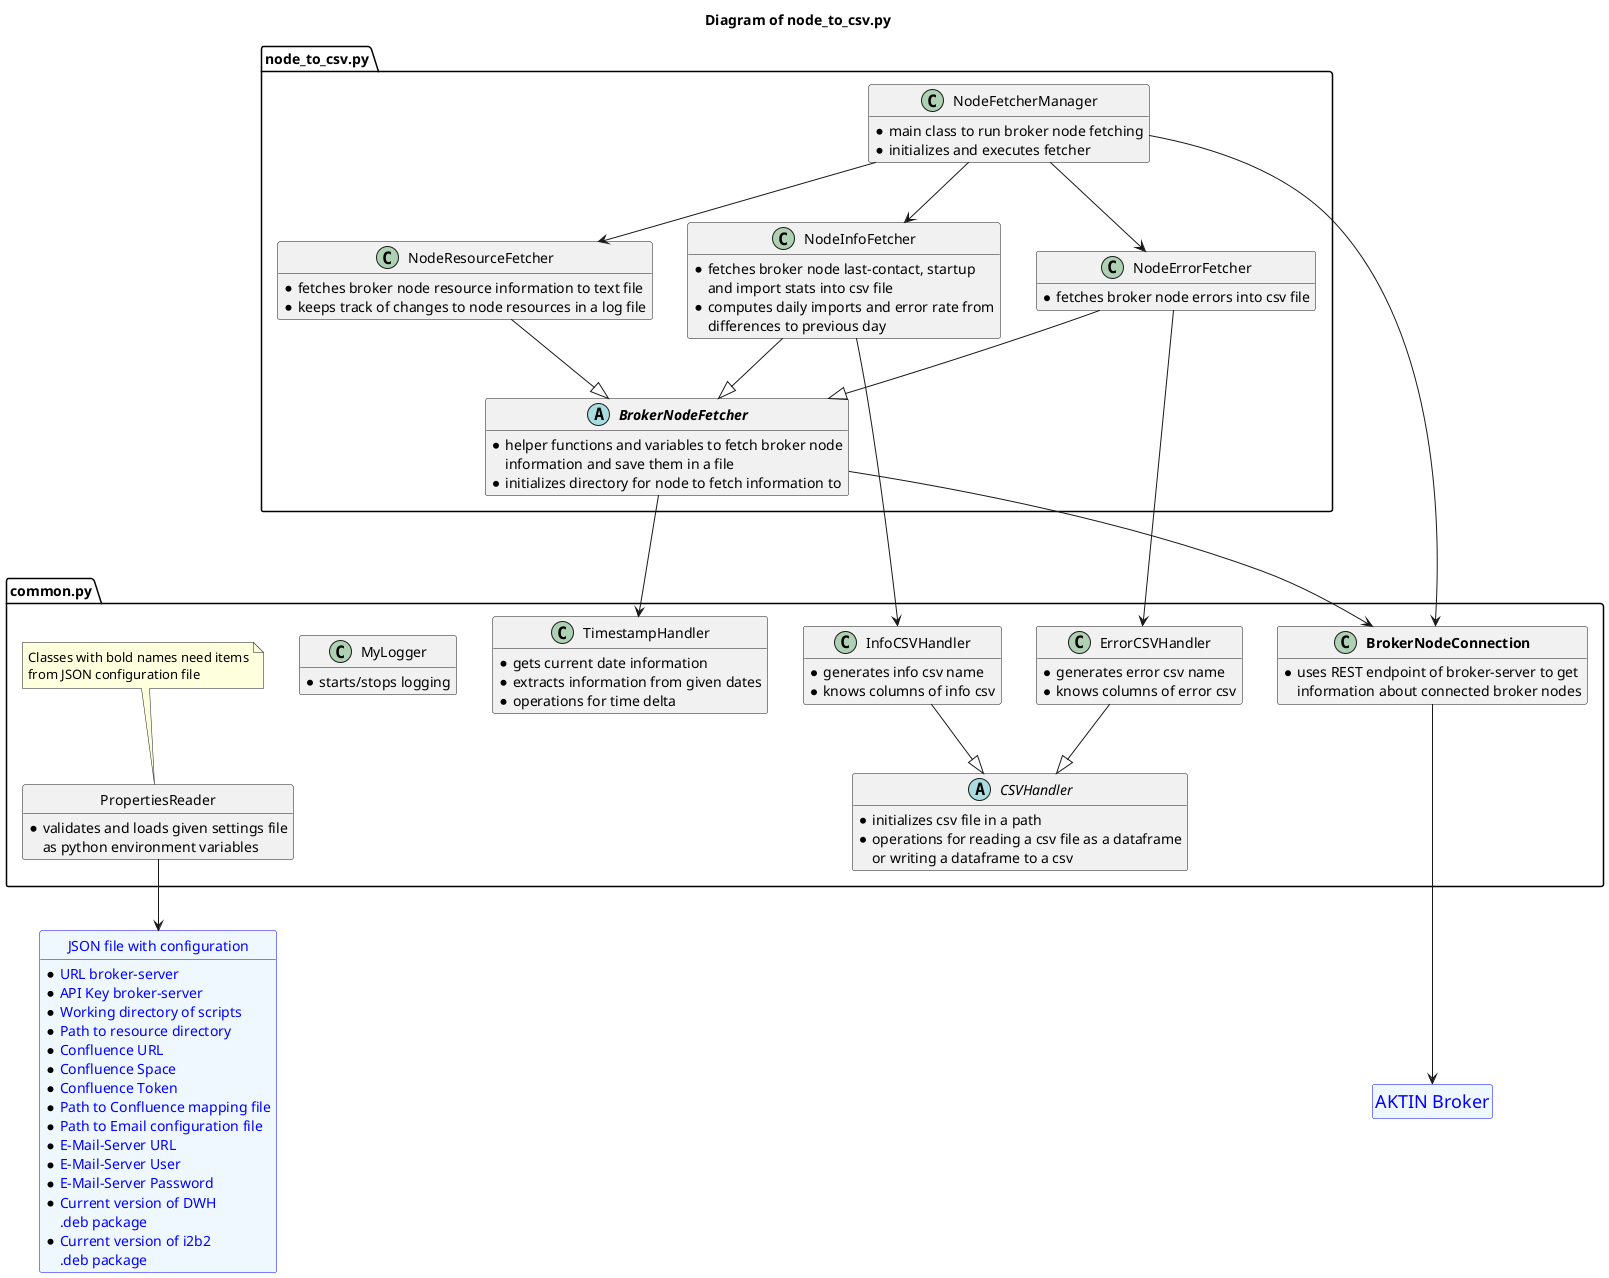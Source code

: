 @startuml
hide methods

title Diagram of node_to_csv.py

entity "<size:18>AKTIN Broker</size>" as broker
entity broker #aliceblue;line:blue;text:blue
hide broker members
hide broker circle

entity "JSON file with configuration" as settings {
* URL broker-server
* API Key broker-server
* Working directory of scripts
* Path to resource directory
* Confluence URL
* Confluence Space
* Confluence Token
* Path to Confluence mapping file
* Path to Email configuration file
* E-Mail-Server URL
* E-Mail-Server User
* E-Mail-Server Password
* Current version of DWH
.deb package
* Current version of i2b2
.deb package
}
entity settings #aliceblue;line:blue;text:blue
hide settings circle

'###################################################################'

package "common.py" as common <<Package>> {
abstract class CSVHandler {
* initializes csv file in a path
* operations for reading a csv file as a dataframe
or writing a dataframe to a csv
}

class InfoCSVHandler {
* generates info csv name
* knows columns of info csv
}

class ErrorCSVHandler {
* generates error csv name
* knows columns of error csv
}

class TimestampHandler {
* gets current date information
* extracts information from given dates
* operations for time delta
}

class "**BrokerNodeConnection**" as BrokerNodeConnection {
* uses REST endpoint of broker-server to get
information about connected broker nodes
}

class MyLogger {
* starts/stops logging
}

class PropertiesReader {
* validates and loads given settings file
as python environment variables
}
hide PropertiesReader circle
note top of PropertiesReader: Classes with bold names need items\nfrom JSON configuration file
}

InfoCSVHandler --|> CSVHandler
ErrorCSVHandler --|> CSVHandler

BrokerNodeConnection -d--> broker
PropertiesReader --> settings

'###################################################################'

package "node_to_csv.py" as node_to_csv <<Package>> {
abstract class "**BrokerNodeFetcher**" as BrokerNodeFetcher {
* helper functions and variables to fetch broker node
information and save them in a file
* initializes directory for node to fetch information to
}

class NodeInfoFetcher {
* fetches broker node last-contact, startup
and import stats into csv file
* computes daily imports and error rate from
differences to previous day
}

class NodeErrorFetcher {
* fetches broker node errors into csv file
}

class NodeResourceFetcher {
* fetches broker node resource information to text file
* keeps track of changes to node resources in a log file
}

class NodeFetcherManager {
* main class to run broker node fetching
* initializes and executes fetcher
}
}

BrokerNodeFetcher --> BrokerNodeConnection
BrokerNodeFetcher --> TimestampHandler

NodeInfoFetcher --|> BrokerNodeFetcher
NodeInfoFetcher ----> InfoCSVHandler

NodeErrorFetcher --|> BrokerNodeFetcher
NodeErrorFetcher ----> ErrorCSVHandler

NodeResourceFetcher --|> BrokerNodeFetcher

NodeFetcherManager --> BrokerNodeConnection
NodeFetcherManager --> NodeInfoFetcher
NodeFetcherManager --> NodeErrorFetcher
NodeFetcherManager --> NodeResourceFetcher

@enduml